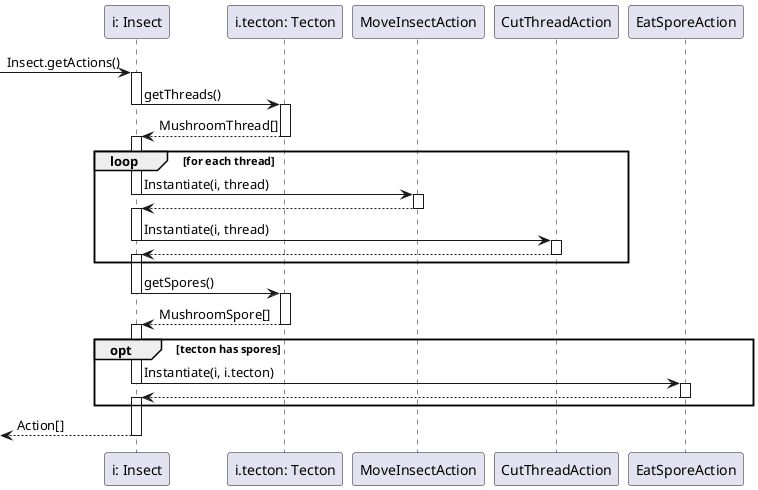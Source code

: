 @startuml Insect.getActions

participant "i: Insect" as insect
participant "i.tecton: Tecton" as tecton
participant "MoveInsectAction" as mi_action
participant "CutThreadAction" as ct_action
participant "EatSporeAction" as es_action

-> insect: Insect.getActions()
activate insect

insect -> tecton: getThreads()
deactivate insect
activate tecton

insect <-- tecton: MushroomThread[]
deactivate tecton
activate insect

loop for each thread

	insect -> mi_action: Instantiate(i, thread)
	deactivate insect
	activate mi_action

	insect <-- mi_action
	deactivate mi_action
	activate insect

	insect -> ct_action: Instantiate(i, thread)
	deactivate insect
	activate ct_action

	insect <-- ct_action
	deactivate ct_action
	activate insect

end

insect -> tecton: getSpores()
deactivate insect
activate tecton

insect <-- tecton: MushroomSpore[]
deactivate tecton
activate insect

opt tecton has spores
	insect -> es_action: Instantiate(i, i.tecton)
	deactivate insect
	activate es_action

	insect <-- es_action
	deactivate es_action
	activate insect
end

<-- insect: Action[]
deactivate insect

@enduml
